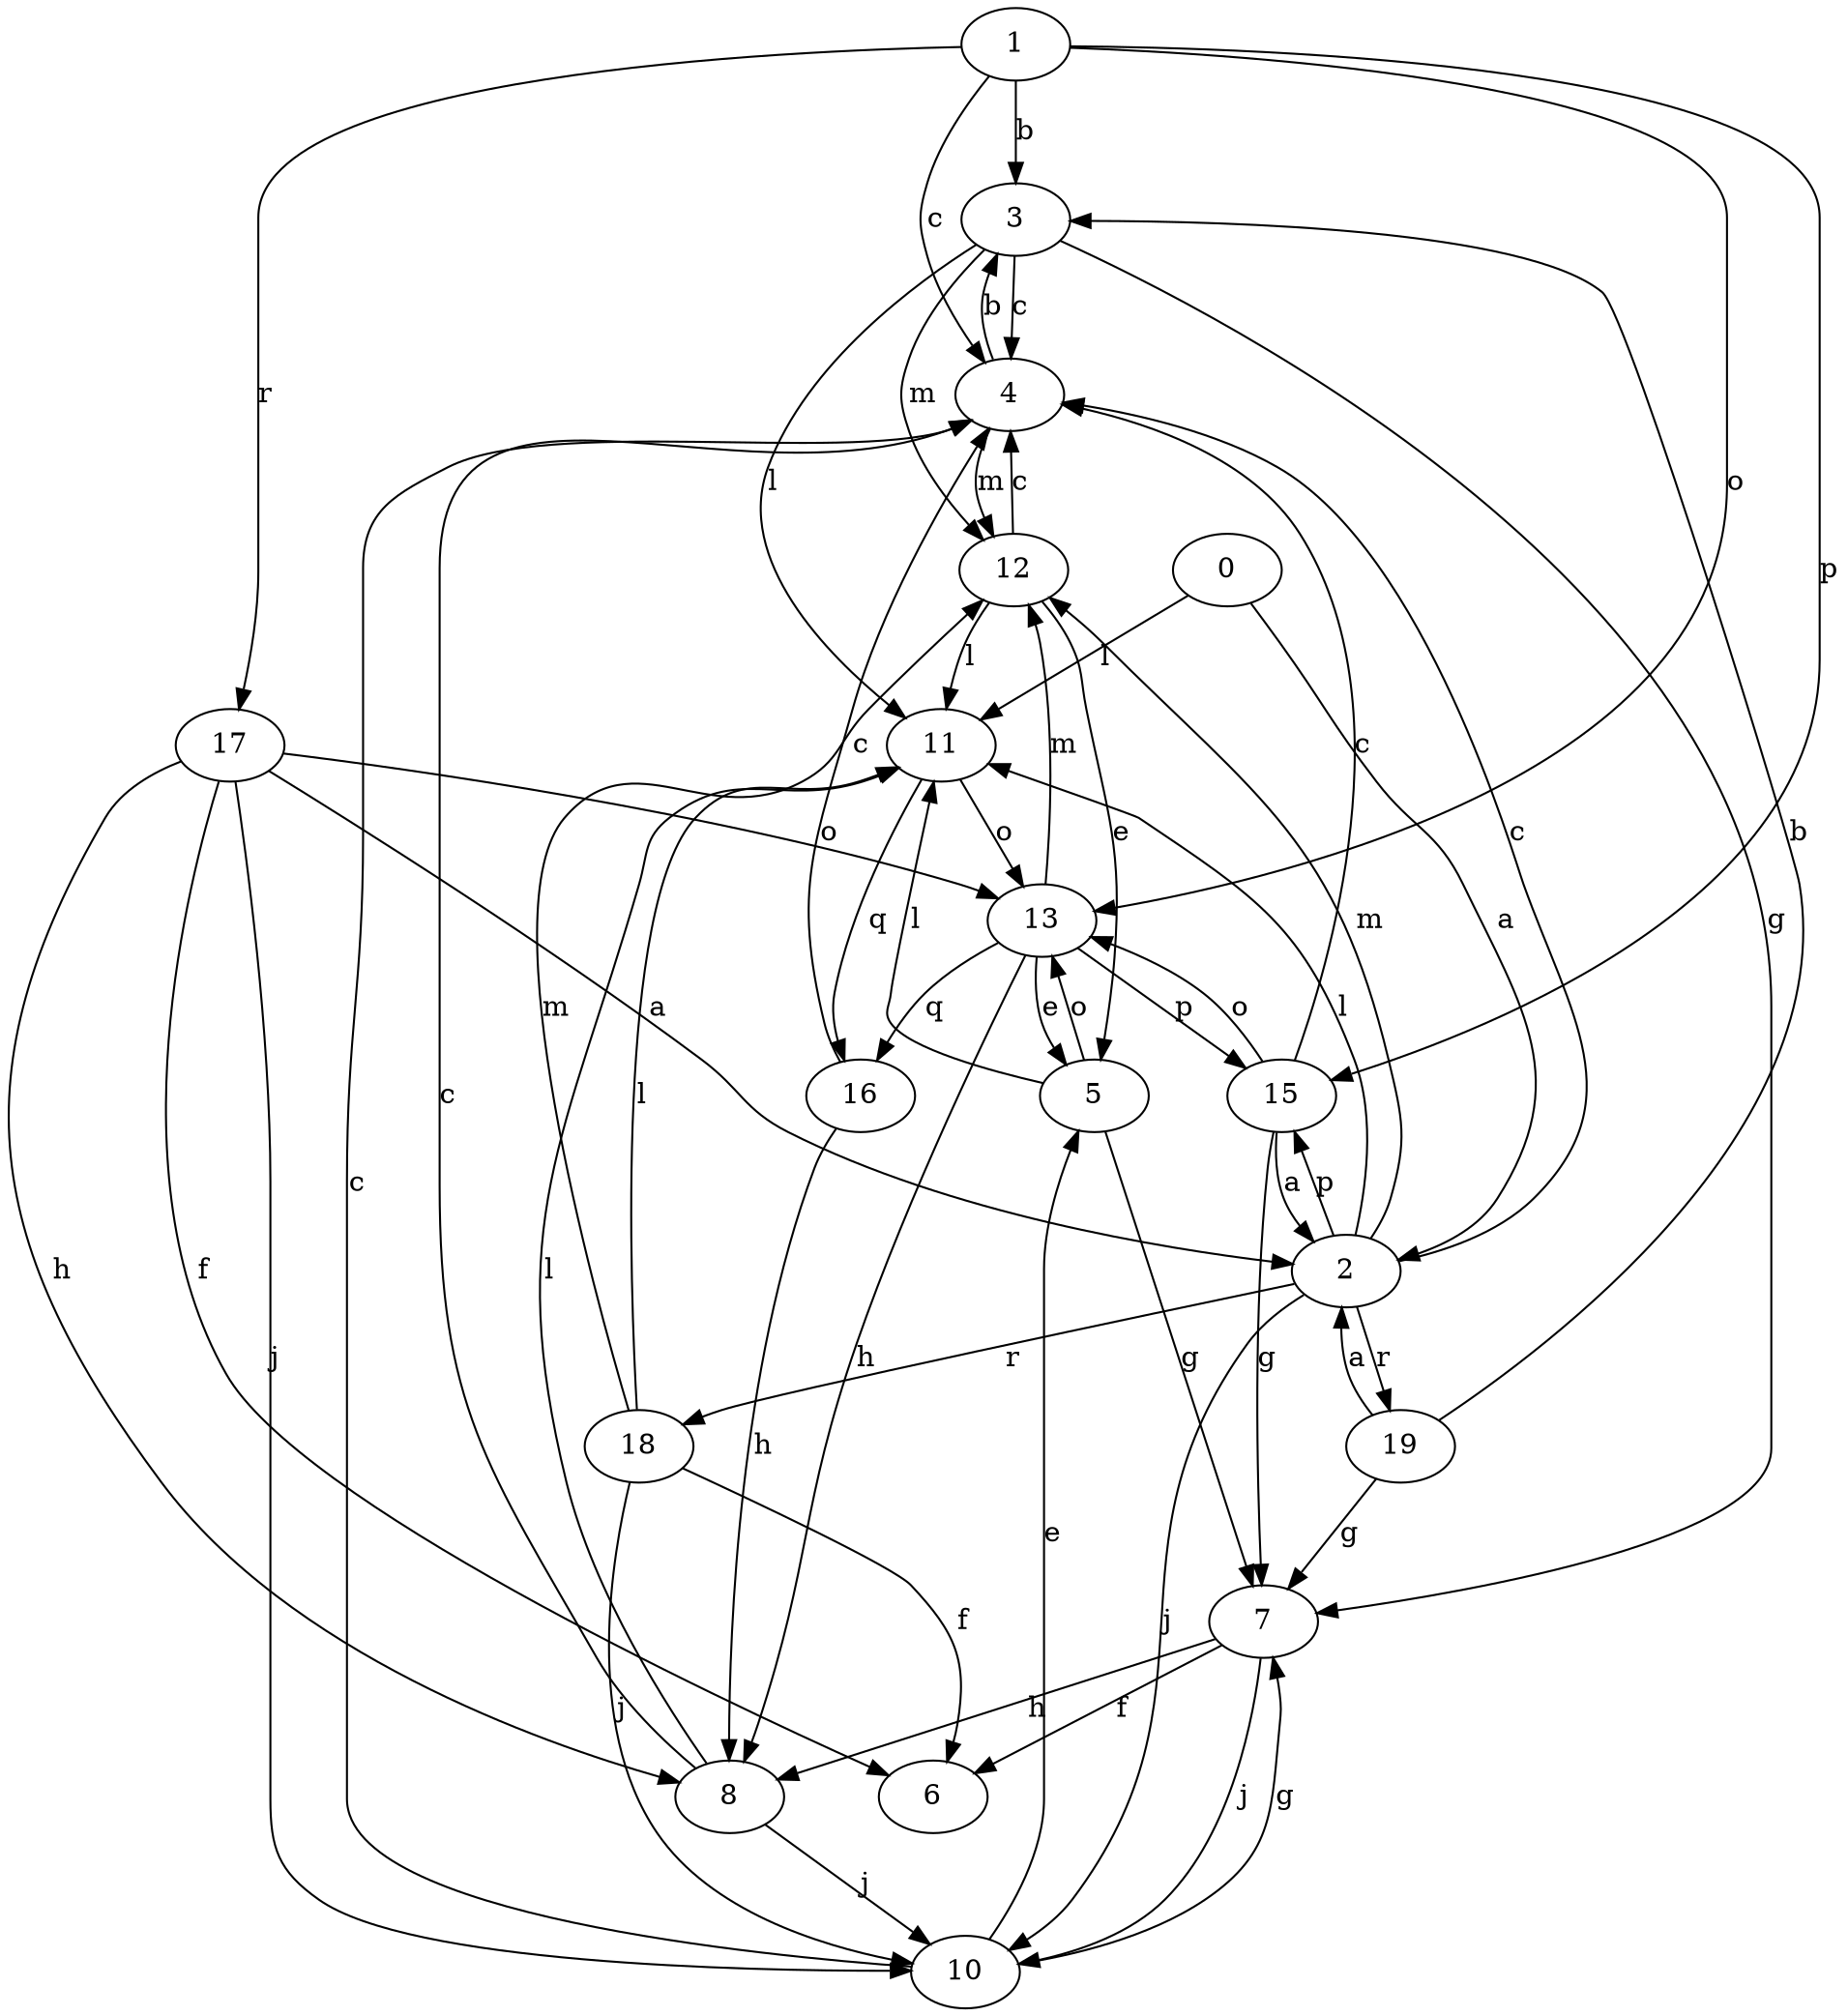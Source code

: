 strict digraph  {
1;
2;
3;
4;
5;
6;
7;
8;
10;
11;
12;
13;
15;
16;
17;
18;
0;
19;
1 -> 3  [label=b];
1 -> 4  [label=c];
1 -> 13  [label=o];
1 -> 15  [label=p];
1 -> 17  [label=r];
2 -> 4  [label=c];
2 -> 10  [label=j];
2 -> 11  [label=l];
2 -> 12  [label=m];
2 -> 15  [label=p];
2 -> 18  [label=r];
2 -> 19  [label=r];
3 -> 4  [label=c];
3 -> 7  [label=g];
3 -> 11  [label=l];
3 -> 12  [label=m];
4 -> 3  [label=b];
4 -> 12  [label=m];
5 -> 7  [label=g];
5 -> 11  [label=l];
5 -> 13  [label=o];
7 -> 6  [label=f];
7 -> 8  [label=h];
7 -> 10  [label=j];
8 -> 4  [label=c];
8 -> 10  [label=j];
8 -> 11  [label=l];
10 -> 4  [label=c];
10 -> 5  [label=e];
10 -> 7  [label=g];
11 -> 13  [label=o];
11 -> 16  [label=q];
12 -> 4  [label=c];
12 -> 5  [label=e];
12 -> 11  [label=l];
13 -> 5  [label=e];
13 -> 8  [label=h];
13 -> 12  [label=m];
13 -> 15  [label=p];
13 -> 16  [label=q];
15 -> 2  [label=a];
15 -> 4  [label=c];
15 -> 7  [label=g];
15 -> 13  [label=o];
16 -> 4  [label=c];
16 -> 8  [label=h];
17 -> 2  [label=a];
17 -> 6  [label=f];
17 -> 8  [label=h];
17 -> 10  [label=j];
17 -> 13  [label=o];
18 -> 6  [label=f];
18 -> 10  [label=j];
18 -> 11  [label=l];
18 -> 12  [label=m];
0 -> 2  [label=a];
0 -> 11  [label=l];
19 -> 2  [label=a];
19 -> 3  [label=b];
19 -> 7  [label=g];
}
